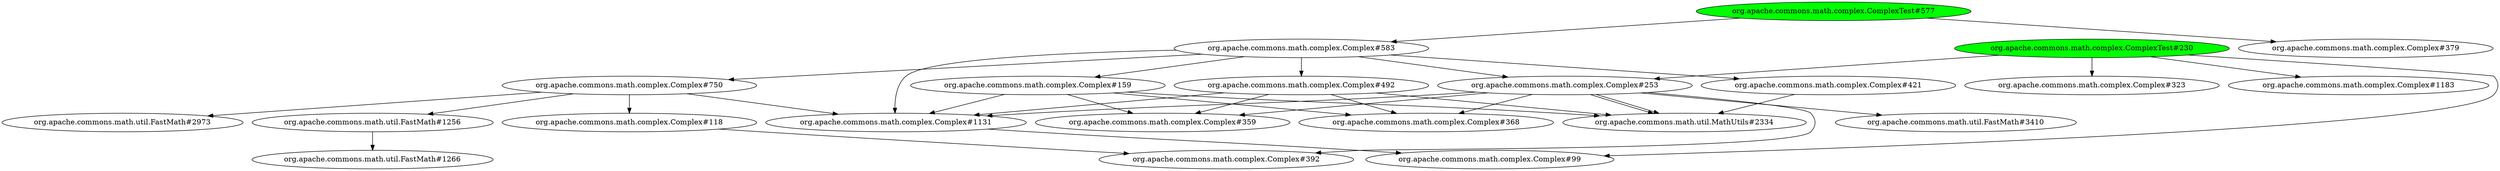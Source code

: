 digraph "cg/org.apache.commons.math.complex.ComplexTest#230"
{
	"org.apache.commons.math.complex.ComplexTest#230" [style=filled,fillcolor=green];
	"org.apache.commons.math.complex.ComplexTest#230" -> "org.apache.commons.math.complex.Complex#99";
	"org.apache.commons.math.complex.ComplexTest#230" -> "org.apache.commons.math.complex.Complex#253";
	"org.apache.commons.math.complex.Complex#253" -> "org.apache.commons.math.util.MathUtils#2334";
	"org.apache.commons.math.complex.ComplexTest#230" -> "org.apache.commons.math.complex.Complex#323";
	"org.apache.commons.math.complex.ComplexTest#230" -> "org.apache.commons.math.complex.Complex#1183";
	"org.apache.commons.math.complex.ComplexTest#577" [style=filled,fillcolor=green];
	"org.apache.commons.math.complex.ComplexTest#577" -> "org.apache.commons.math.complex.Complex#583";
	"org.apache.commons.math.complex.Complex#583" -> "org.apache.commons.math.complex.Complex#159";
	"org.apache.commons.math.complex.Complex#159" -> "org.apache.commons.math.util.MathUtils#2334";
	"org.apache.commons.math.complex.Complex#159" -> "org.apache.commons.math.complex.Complex#368";
	"org.apache.commons.math.complex.Complex#159" -> "org.apache.commons.math.complex.Complex#359";
	"org.apache.commons.math.complex.Complex#159" -> "org.apache.commons.math.complex.Complex#1131";
	"org.apache.commons.math.complex.Complex#1131" -> "org.apache.commons.math.complex.Complex#99";
	"org.apache.commons.math.complex.Complex#583" -> "org.apache.commons.math.complex.Complex#492";
	"org.apache.commons.math.complex.Complex#492" -> "org.apache.commons.math.util.MathUtils#2334";
	"org.apache.commons.math.complex.Complex#492" -> "org.apache.commons.math.complex.Complex#368";
	"org.apache.commons.math.complex.Complex#492" -> "org.apache.commons.math.complex.Complex#359";
	"org.apache.commons.math.complex.Complex#492" -> "org.apache.commons.math.complex.Complex#1131";
	"org.apache.commons.math.complex.Complex#583" -> "org.apache.commons.math.complex.Complex#253";
	"org.apache.commons.math.complex.Complex#253" -> "org.apache.commons.math.util.MathUtils#2334";
	"org.apache.commons.math.complex.Complex#583" -> "org.apache.commons.math.complex.Complex#750";
	"org.apache.commons.math.complex.Complex#750" -> "org.apache.commons.math.complex.Complex#118";
	"org.apache.commons.math.complex.Complex#118" -> "org.apache.commons.math.complex.Complex#392";
	"org.apache.commons.math.complex.Complex#750" -> "org.apache.commons.math.util.FastMath#1256";
	"org.apache.commons.math.util.FastMath#1256" -> "org.apache.commons.math.util.FastMath#1266";
	"org.apache.commons.math.complex.Complex#750" -> "org.apache.commons.math.util.FastMath#2973";
	"org.apache.commons.math.complex.Complex#750" -> "org.apache.commons.math.complex.Complex#1131";
	"org.apache.commons.math.complex.Complex#583" -> "org.apache.commons.math.complex.Complex#1131";
	"org.apache.commons.math.complex.Complex#253" -> "org.apache.commons.math.complex.Complex#392";
	"org.apache.commons.math.complex.Complex#253" -> "org.apache.commons.math.complex.Complex#368";
	"org.apache.commons.math.complex.Complex#253" -> "org.apache.commons.math.complex.Complex#359";
	"org.apache.commons.math.complex.Complex#253" -> "org.apache.commons.math.util.FastMath#3410";
	"org.apache.commons.math.complex.Complex#253" -> "org.apache.commons.math.complex.Complex#1131";
	"org.apache.commons.math.complex.Complex#583" -> "org.apache.commons.math.complex.Complex#421";
	"org.apache.commons.math.complex.Complex#421" -> "org.apache.commons.math.util.MathUtils#2334";
	"org.apache.commons.math.complex.ComplexTest#577" -> "org.apache.commons.math.complex.Complex#379";
}
